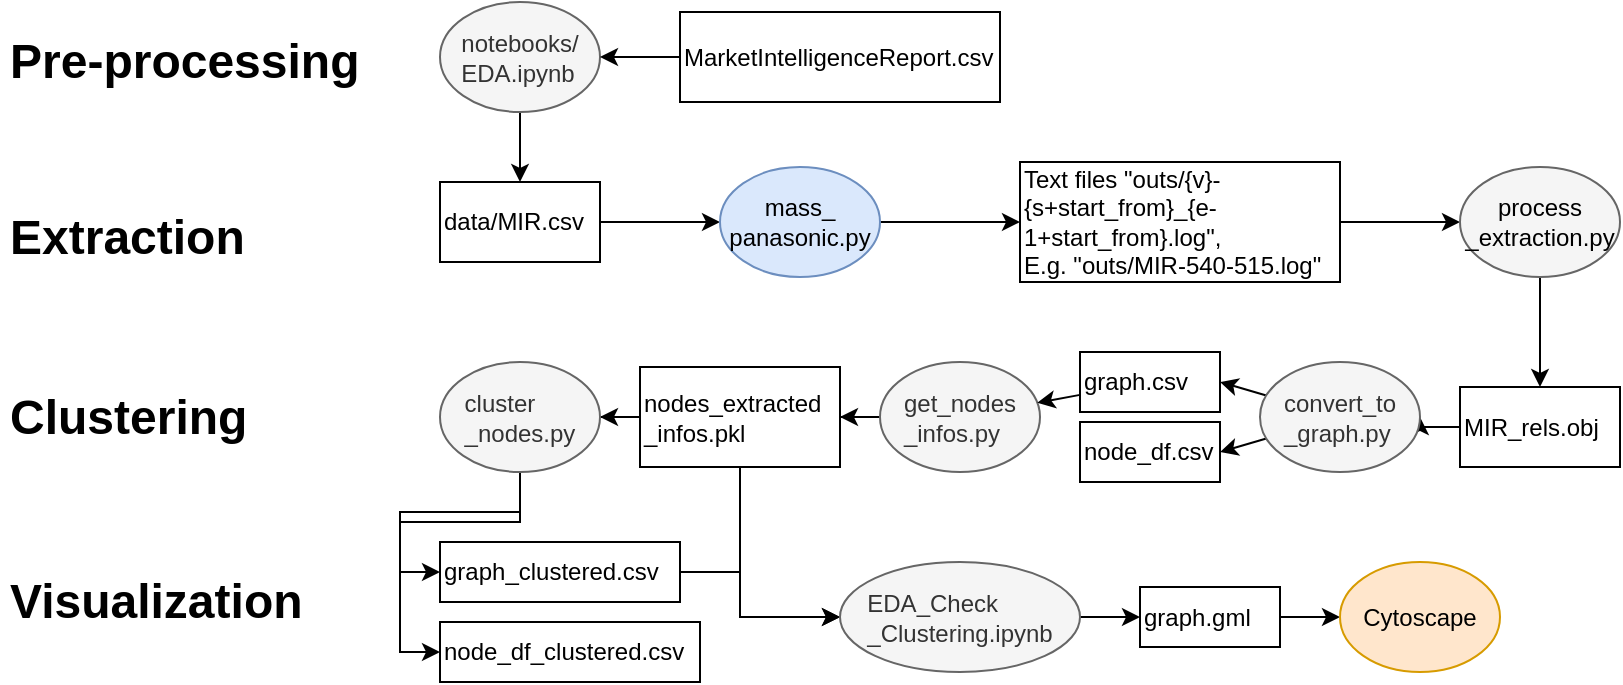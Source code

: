 <mxfile version="21.2.1" type="device">
  <diagram name="Page-1" id="VMLhR4YjnI6ts-bFcSgv">
    <mxGraphModel dx="1837" dy="602" grid="1" gridSize="10" guides="1" tooltips="1" connect="1" arrows="1" fold="1" page="1" pageScale="1" pageWidth="850" pageHeight="1100" math="0" shadow="0">
      <root>
        <mxCell id="0" />
        <mxCell id="1" parent="0" />
        <mxCell id="zFQzpyj2iHT7_sRz1Ful-4" style="edgeStyle=orthogonalEdgeStyle;rounded=0;orthogonalLoop=1;jettySize=auto;html=1;" edge="1" parent="1" source="zFQzpyj2iHT7_sRz1Ful-1" target="zFQzpyj2iHT7_sRz1Ful-2">
          <mxGeometry relative="1" as="geometry" />
        </mxCell>
        <mxCell id="zFQzpyj2iHT7_sRz1Ful-1" value="data/MIR.csv" style="rounded=0;whiteSpace=wrap;html=1;align=left;" vertex="1" parent="1">
          <mxGeometry x="120" y="230" width="80" height="40" as="geometry" />
        </mxCell>
        <mxCell id="zFQzpyj2iHT7_sRz1Ful-5" style="edgeStyle=orthogonalEdgeStyle;rounded=0;orthogonalLoop=1;jettySize=auto;html=1;" edge="1" parent="1" source="zFQzpyj2iHT7_sRz1Ful-2" target="zFQzpyj2iHT7_sRz1Ful-3">
          <mxGeometry relative="1" as="geometry" />
        </mxCell>
        <mxCell id="zFQzpyj2iHT7_sRz1Ful-2" value="&lt;span style=&quot;color: rgb(0, 0, 0); font-family: Helvetica; font-size: 12px; font-style: normal; font-variant-ligatures: normal; font-variant-caps: normal; font-weight: 400; letter-spacing: normal; orphans: 2; text-align: left; text-indent: 0px; text-transform: none; widows: 2; word-spacing: 0px; -webkit-text-stroke-width: 0px; text-decoration-thickness: initial; text-decoration-style: initial; text-decoration-color: initial; float: none; display: inline !important;&quot;&gt;mass_&lt;/span&gt;&lt;br style=&quot;border-color: var(--border-color); color: rgb(0, 0, 0); font-family: Helvetica; font-size: 12px; font-style: normal; font-variant-ligatures: normal; font-variant-caps: normal; font-weight: 400; letter-spacing: normal; orphans: 2; text-align: left; text-indent: 0px; text-transform: none; widows: 2; word-spacing: 0px; -webkit-text-stroke-width: 0px; text-decoration-thickness: initial; text-decoration-style: initial; text-decoration-color: initial;&quot;&gt;&lt;span style=&quot;color: rgb(0, 0, 0); font-family: Helvetica; font-size: 12px; font-style: normal; font-variant-ligatures: normal; font-variant-caps: normal; font-weight: 400; letter-spacing: normal; orphans: 2; text-align: left; text-indent: 0px; text-transform: none; widows: 2; word-spacing: 0px; -webkit-text-stroke-width: 0px; text-decoration-thickness: initial; text-decoration-style: initial; text-decoration-color: initial; float: none; display: inline !important;&quot;&gt;panasonic.py&lt;/span&gt;" style="ellipse;whiteSpace=wrap;html=1;fillColor=#dae8fc;strokeColor=#6c8ebf;" vertex="1" parent="1">
          <mxGeometry x="260" y="222.5" width="80" height="55" as="geometry" />
        </mxCell>
        <mxCell id="zFQzpyj2iHT7_sRz1Ful-16" style="edgeStyle=orthogonalEdgeStyle;rounded=0;orthogonalLoop=1;jettySize=auto;html=1;entryX=0;entryY=0.5;entryDx=0;entryDy=0;" edge="1" parent="1" source="zFQzpyj2iHT7_sRz1Ful-3" target="zFQzpyj2iHT7_sRz1Ful-14">
          <mxGeometry relative="1" as="geometry" />
        </mxCell>
        <mxCell id="zFQzpyj2iHT7_sRz1Ful-3" value="Text files &quot;outs/{v}-{s+start_from}_{e-1+start_from}.log&lt;span style=&quot;border-color: var(--border-color); text-align: center; background-color: initial;&quot;&gt;&quot;,&lt;br style=&quot;border-color: var(--border-color);&quot;&gt;E.g. &quot;outs/MIR-540-515.log&quot;&lt;/span&gt;" style="rounded=0;whiteSpace=wrap;html=1;align=left;" vertex="1" parent="1">
          <mxGeometry x="410" y="220" width="160" height="60" as="geometry" />
        </mxCell>
        <mxCell id="zFQzpyj2iHT7_sRz1Ful-9" style="edgeStyle=orthogonalEdgeStyle;rounded=0;orthogonalLoop=1;jettySize=auto;html=1;entryX=0.5;entryY=0;entryDx=0;entryDy=0;" edge="1" parent="1" source="zFQzpyj2iHT7_sRz1Ful-6" target="zFQzpyj2iHT7_sRz1Ful-1">
          <mxGeometry relative="1" as="geometry" />
        </mxCell>
        <mxCell id="zFQzpyj2iHT7_sRz1Ful-6" value="&lt;div style=&quot;text-align: left;&quot;&gt;notebooks/&lt;br&gt;EDA.ipynb&lt;/div&gt;" style="ellipse;whiteSpace=wrap;html=1;fillColor=#f5f5f5;fontColor=#333333;strokeColor=#666666;" vertex="1" parent="1">
          <mxGeometry x="120" y="140" width="80" height="55" as="geometry" />
        </mxCell>
        <mxCell id="zFQzpyj2iHT7_sRz1Ful-8" style="edgeStyle=orthogonalEdgeStyle;rounded=0;orthogonalLoop=1;jettySize=auto;html=1;" edge="1" parent="1" source="zFQzpyj2iHT7_sRz1Ful-7" target="zFQzpyj2iHT7_sRz1Ful-6">
          <mxGeometry relative="1" as="geometry" />
        </mxCell>
        <mxCell id="zFQzpyj2iHT7_sRz1Ful-7" value="MarketIntelligenceReport.csv" style="rounded=0;whiteSpace=wrap;html=1;align=left;" vertex="1" parent="1">
          <mxGeometry x="240" y="145" width="160" height="45" as="geometry" />
        </mxCell>
        <mxCell id="zFQzpyj2iHT7_sRz1Ful-11" value="&lt;h1&gt;Pre-processing&lt;/h1&gt;" style="text;html=1;strokeColor=none;fillColor=none;spacing=5;spacingTop=-20;whiteSpace=wrap;overflow=hidden;rounded=0;" vertex="1" parent="1">
          <mxGeometry x="-100" y="150" width="210" height="40" as="geometry" />
        </mxCell>
        <mxCell id="zFQzpyj2iHT7_sRz1Ful-12" value="&lt;h1&gt;Extraction&lt;/h1&gt;" style="text;html=1;strokeColor=none;fillColor=none;spacing=5;spacingTop=-20;whiteSpace=wrap;overflow=hidden;rounded=0;" vertex="1" parent="1">
          <mxGeometry x="-100" y="237.5" width="210" height="40" as="geometry" />
        </mxCell>
        <mxCell id="zFQzpyj2iHT7_sRz1Ful-13" value="&lt;h1&gt;Clustering&lt;/h1&gt;" style="text;html=1;strokeColor=none;fillColor=none;spacing=5;spacingTop=-20;whiteSpace=wrap;overflow=hidden;rounded=0;" vertex="1" parent="1">
          <mxGeometry x="-100" y="327.5" width="210" height="40" as="geometry" />
        </mxCell>
        <mxCell id="zFQzpyj2iHT7_sRz1Ful-35" style="edgeStyle=orthogonalEdgeStyle;rounded=0;orthogonalLoop=1;jettySize=auto;html=1;" edge="1" parent="1" source="zFQzpyj2iHT7_sRz1Ful-14" target="zFQzpyj2iHT7_sRz1Ful-15">
          <mxGeometry relative="1" as="geometry" />
        </mxCell>
        <mxCell id="zFQzpyj2iHT7_sRz1Ful-14" value="&lt;span style=&quot;color: rgb(0, 0, 0); font-family: Helvetica; font-size: 12px; font-style: normal; font-variant-ligatures: normal; font-variant-caps: normal; font-weight: 400; letter-spacing: normal; orphans: 2; text-align: left; text-indent: 0px; text-transform: none; widows: 2; word-spacing: 0px; -webkit-text-stroke-width: 0px; text-decoration-thickness: initial; text-decoration-style: initial; text-decoration-color: initial; float: none; display: inline !important;&quot;&gt;process&lt;br&gt;_extraction.py&lt;/span&gt;" style="ellipse;whiteSpace=wrap;html=1;fillColor=#f5f5f5;fontColor=#333333;strokeColor=#666666;" vertex="1" parent="1">
          <mxGeometry x="630" y="222.5" width="80" height="55" as="geometry" />
        </mxCell>
        <mxCell id="zFQzpyj2iHT7_sRz1Ful-34" style="edgeStyle=orthogonalEdgeStyle;rounded=0;orthogonalLoop=1;jettySize=auto;html=1;entryX=1;entryY=0.5;entryDx=0;entryDy=0;" edge="1" parent="1" source="zFQzpyj2iHT7_sRz1Ful-15" target="zFQzpyj2iHT7_sRz1Ful-18">
          <mxGeometry relative="1" as="geometry" />
        </mxCell>
        <mxCell id="zFQzpyj2iHT7_sRz1Ful-15" value="MIR_rels.obj" style="rounded=0;whiteSpace=wrap;html=1;align=left;" vertex="1" parent="1">
          <mxGeometry x="630" y="332.5" width="80" height="40" as="geometry" />
        </mxCell>
        <mxCell id="zFQzpyj2iHT7_sRz1Ful-32" style="rounded=0;orthogonalLoop=1;jettySize=auto;html=1;entryX=1;entryY=0.5;entryDx=0;entryDy=0;" edge="1" parent="1" source="zFQzpyj2iHT7_sRz1Ful-18" target="zFQzpyj2iHT7_sRz1Ful-20">
          <mxGeometry relative="1" as="geometry" />
        </mxCell>
        <mxCell id="zFQzpyj2iHT7_sRz1Ful-33" style="rounded=0;orthogonalLoop=1;jettySize=auto;html=1;entryX=1;entryY=0.5;entryDx=0;entryDy=0;" edge="1" parent="1" source="zFQzpyj2iHT7_sRz1Ful-18" target="zFQzpyj2iHT7_sRz1Ful-21">
          <mxGeometry relative="1" as="geometry" />
        </mxCell>
        <mxCell id="zFQzpyj2iHT7_sRz1Ful-18" value="&lt;div style=&quot;text-align: left;&quot;&gt;&lt;span style=&quot;background-color: initial;&quot;&gt;convert_to&lt;br&gt;_graph.py&lt;/span&gt;&lt;/div&gt;" style="ellipse;whiteSpace=wrap;html=1;fillColor=#f5f5f5;fontColor=#333333;strokeColor=#666666;" vertex="1" parent="1">
          <mxGeometry x="530" y="320" width="80" height="55" as="geometry" />
        </mxCell>
        <mxCell id="zFQzpyj2iHT7_sRz1Ful-26" style="edgeStyle=orthogonalEdgeStyle;rounded=0;orthogonalLoop=1;jettySize=auto;html=1;entryX=1;entryY=0.5;entryDx=0;entryDy=0;" edge="1" parent="1" source="zFQzpyj2iHT7_sRz1Ful-19" target="zFQzpyj2iHT7_sRz1Ful-23">
          <mxGeometry relative="1" as="geometry" />
        </mxCell>
        <mxCell id="zFQzpyj2iHT7_sRz1Ful-19" value="&lt;div style=&quot;text-align: left;&quot;&gt;get_nodes&lt;br&gt;_infos.py&lt;/div&gt;" style="ellipse;whiteSpace=wrap;html=1;fillColor=#f5f5f5;fontColor=#333333;strokeColor=#666666;" vertex="1" parent="1">
          <mxGeometry x="340" y="320" width="80" height="55" as="geometry" />
        </mxCell>
        <mxCell id="zFQzpyj2iHT7_sRz1Ful-30" style="rounded=0;orthogonalLoop=1;jettySize=auto;html=1;" edge="1" parent="1" source="zFQzpyj2iHT7_sRz1Ful-20" target="zFQzpyj2iHT7_sRz1Ful-19">
          <mxGeometry relative="1" as="geometry" />
        </mxCell>
        <mxCell id="zFQzpyj2iHT7_sRz1Ful-20" value="graph.csv" style="rounded=0;whiteSpace=wrap;html=1;align=left;" vertex="1" parent="1">
          <mxGeometry x="440" y="315" width="70" height="30" as="geometry" />
        </mxCell>
        <mxCell id="zFQzpyj2iHT7_sRz1Ful-21" value="node_df.csv" style="rounded=0;whiteSpace=wrap;html=1;align=left;" vertex="1" parent="1">
          <mxGeometry x="440" y="350" width="70" height="30" as="geometry" />
        </mxCell>
        <mxCell id="zFQzpyj2iHT7_sRz1Ful-28" style="edgeStyle=orthogonalEdgeStyle;rounded=0;orthogonalLoop=1;jettySize=auto;html=1;" edge="1" parent="1" source="zFQzpyj2iHT7_sRz1Ful-23" target="zFQzpyj2iHT7_sRz1Ful-27">
          <mxGeometry relative="1" as="geometry" />
        </mxCell>
        <mxCell id="zFQzpyj2iHT7_sRz1Ful-43" style="edgeStyle=orthogonalEdgeStyle;rounded=0;orthogonalLoop=1;jettySize=auto;html=1;entryX=0;entryY=0.5;entryDx=0;entryDy=0;" edge="1" parent="1" source="zFQzpyj2iHT7_sRz1Ful-23" target="zFQzpyj2iHT7_sRz1Ful-40">
          <mxGeometry relative="1" as="geometry" />
        </mxCell>
        <mxCell id="zFQzpyj2iHT7_sRz1Ful-23" value="nodes_extracted&lt;br&gt;_infos.pkl" style="rounded=0;whiteSpace=wrap;html=1;align=left;" vertex="1" parent="1">
          <mxGeometry x="220" y="322.5" width="100" height="50" as="geometry" />
        </mxCell>
        <mxCell id="zFQzpyj2iHT7_sRz1Ful-41" style="edgeStyle=orthogonalEdgeStyle;rounded=0;orthogonalLoop=1;jettySize=auto;html=1;entryX=0;entryY=0.5;entryDx=0;entryDy=0;" edge="1" parent="1" source="zFQzpyj2iHT7_sRz1Ful-24" target="zFQzpyj2iHT7_sRz1Ful-40">
          <mxGeometry relative="1" as="geometry">
            <Array as="points">
              <mxPoint x="270" y="425" />
              <mxPoint x="270" y="448" />
            </Array>
          </mxGeometry>
        </mxCell>
        <mxCell id="zFQzpyj2iHT7_sRz1Ful-24" value="graph_clustered.csv" style="rounded=0;whiteSpace=wrap;html=1;align=left;" vertex="1" parent="1">
          <mxGeometry x="120" y="410" width="120" height="30" as="geometry" />
        </mxCell>
        <mxCell id="zFQzpyj2iHT7_sRz1Ful-25" value="node_df_clustered.csv" style="rounded=0;whiteSpace=wrap;html=1;align=left;" vertex="1" parent="1">
          <mxGeometry x="120" y="450" width="130" height="30" as="geometry" />
        </mxCell>
        <mxCell id="zFQzpyj2iHT7_sRz1Ful-36" style="edgeStyle=orthogonalEdgeStyle;rounded=0;orthogonalLoop=1;jettySize=auto;html=1;entryX=0;entryY=0.5;entryDx=0;entryDy=0;" edge="1" parent="1" source="zFQzpyj2iHT7_sRz1Ful-27" target="zFQzpyj2iHT7_sRz1Ful-24">
          <mxGeometry relative="1" as="geometry" />
        </mxCell>
        <mxCell id="zFQzpyj2iHT7_sRz1Ful-37" style="edgeStyle=orthogonalEdgeStyle;rounded=0;orthogonalLoop=1;jettySize=auto;html=1;entryX=0;entryY=0.5;entryDx=0;entryDy=0;" edge="1" parent="1" source="zFQzpyj2iHT7_sRz1Ful-27" target="zFQzpyj2iHT7_sRz1Ful-25">
          <mxGeometry relative="1" as="geometry">
            <Array as="points">
              <mxPoint x="160" y="400" />
              <mxPoint x="100" y="400" />
              <mxPoint x="100" y="465" />
            </Array>
          </mxGeometry>
        </mxCell>
        <mxCell id="zFQzpyj2iHT7_sRz1Ful-27" value="&lt;div style=&quot;text-align: left;&quot;&gt;cluster&lt;br&gt;_nodes.py&lt;/div&gt;" style="ellipse;whiteSpace=wrap;html=1;fillColor=#f5f5f5;fontColor=#333333;strokeColor=#666666;" vertex="1" parent="1">
          <mxGeometry x="120" y="320" width="80" height="55" as="geometry" />
        </mxCell>
        <mxCell id="zFQzpyj2iHT7_sRz1Ful-39" value="&lt;h1&gt;Visualization&lt;/h1&gt;" style="text;html=1;strokeColor=none;fillColor=none;spacing=5;spacingTop=-20;whiteSpace=wrap;overflow=hidden;rounded=0;" vertex="1" parent="1">
          <mxGeometry x="-100" y="420" width="210" height="40" as="geometry" />
        </mxCell>
        <mxCell id="zFQzpyj2iHT7_sRz1Ful-46" style="edgeStyle=orthogonalEdgeStyle;rounded=0;orthogonalLoop=1;jettySize=auto;html=1;entryX=0;entryY=0.5;entryDx=0;entryDy=0;" edge="1" parent="1" source="zFQzpyj2iHT7_sRz1Ful-40" target="zFQzpyj2iHT7_sRz1Ful-45">
          <mxGeometry relative="1" as="geometry" />
        </mxCell>
        <mxCell id="zFQzpyj2iHT7_sRz1Ful-40" value="&lt;div style=&quot;text-align: left;&quot;&gt;EDA_Check&lt;br&gt;_Clustering.ipynb&lt;/div&gt;" style="ellipse;whiteSpace=wrap;html=1;fillColor=#f5f5f5;fontColor=#333333;strokeColor=#666666;" vertex="1" parent="1">
          <mxGeometry x="320" y="420" width="120" height="55" as="geometry" />
        </mxCell>
        <mxCell id="zFQzpyj2iHT7_sRz1Ful-48" style="edgeStyle=orthogonalEdgeStyle;rounded=0;orthogonalLoop=1;jettySize=auto;html=1;entryX=0;entryY=0.5;entryDx=0;entryDy=0;" edge="1" parent="1" source="zFQzpyj2iHT7_sRz1Ful-45" target="zFQzpyj2iHT7_sRz1Ful-47">
          <mxGeometry relative="1" as="geometry" />
        </mxCell>
        <mxCell id="zFQzpyj2iHT7_sRz1Ful-45" value="graph.gml" style="rounded=0;whiteSpace=wrap;html=1;align=left;" vertex="1" parent="1">
          <mxGeometry x="470" y="432.5" width="70" height="30" as="geometry" />
        </mxCell>
        <mxCell id="zFQzpyj2iHT7_sRz1Ful-47" value="&lt;div style=&quot;text-align: left;&quot;&gt;Cytoscape&lt;/div&gt;" style="ellipse;whiteSpace=wrap;html=1;fillColor=#ffe6cc;strokeColor=#d79b00;" vertex="1" parent="1">
          <mxGeometry x="570" y="420" width="80" height="55" as="geometry" />
        </mxCell>
      </root>
    </mxGraphModel>
  </diagram>
</mxfile>
